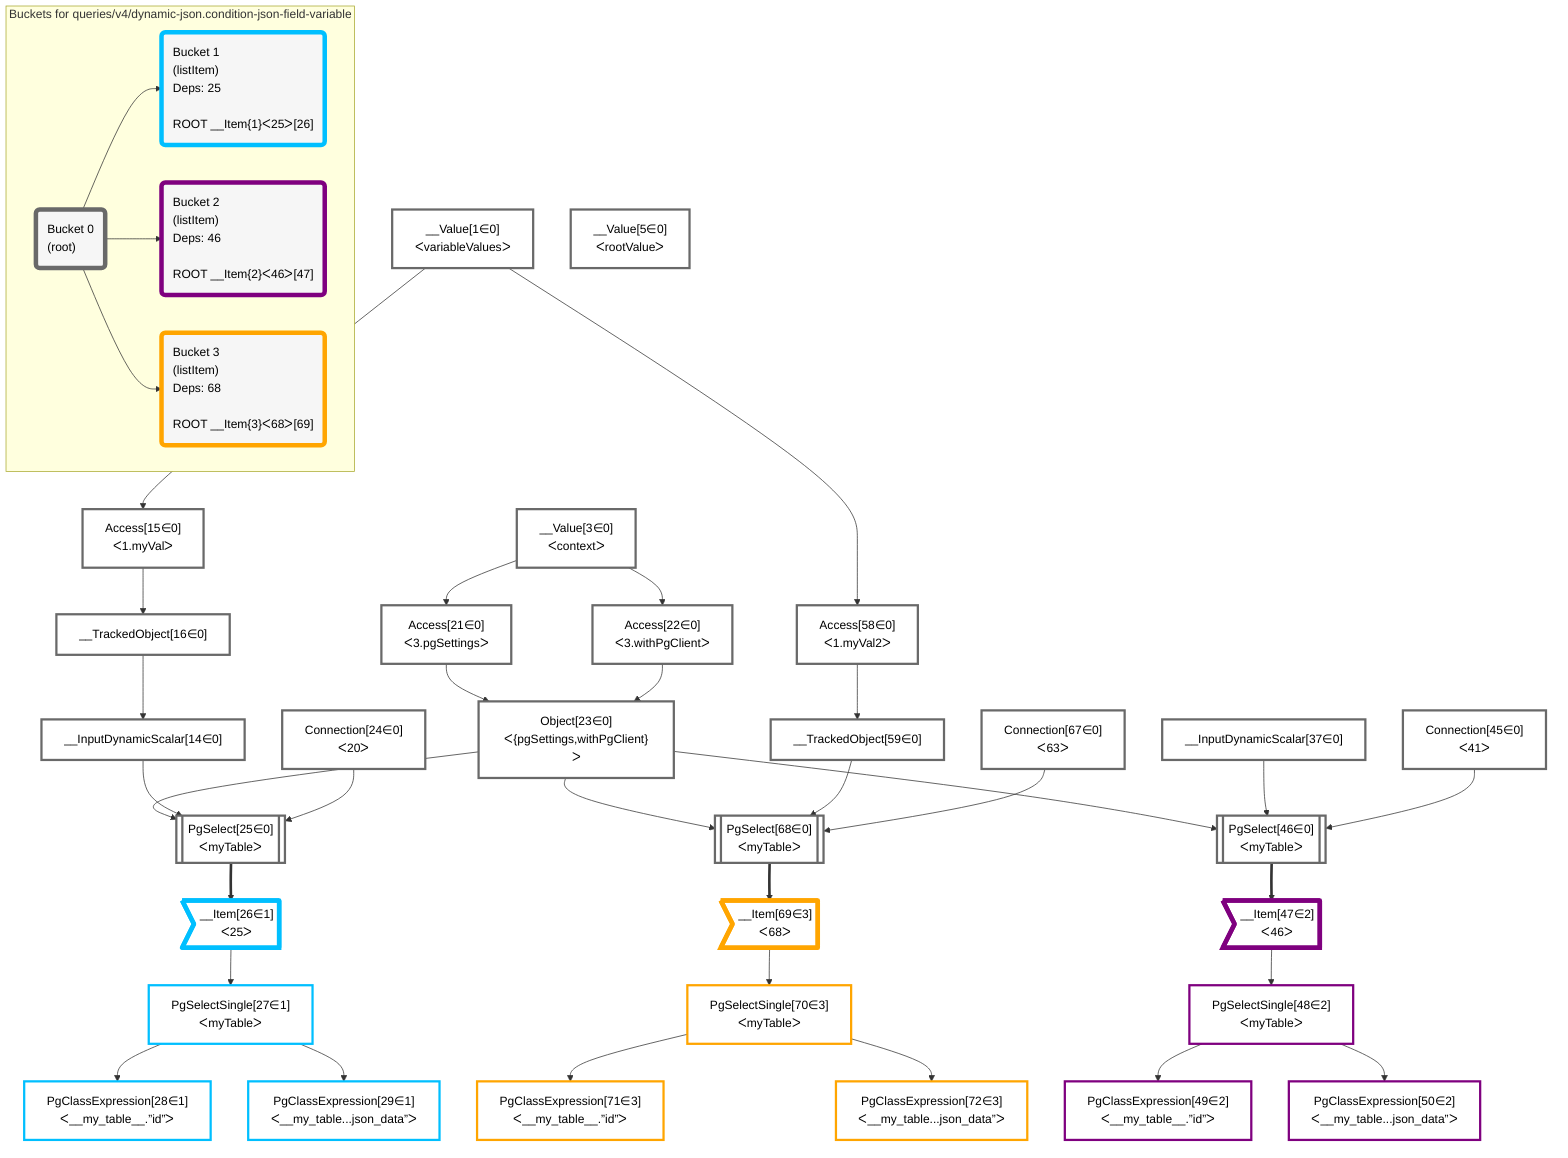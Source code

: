 graph TD
    classDef path fill:#eee,stroke:#000,color:#000
    classDef plan fill:#fff,stroke-width:3px,color:#000
    classDef itemplan fill:#fff,stroke-width:6px,color:#000
    classDef sideeffectplan fill:#f00,stroke-width:6px,color:#000
    classDef bucket fill:#f6f6f6,color:#000,stroke-width:6px,text-align:left


    %% define steps
    __Value1["__Value[1∈0]<br />ᐸvariableValuesᐳ"]:::plan
    __Value3["__Value[3∈0]<br />ᐸcontextᐳ"]:::plan
    __Value5["__Value[5∈0]<br />ᐸrootValueᐳ"]:::plan
    Access15["Access[15∈0]<br />ᐸ1.myValᐳ"]:::plan
    __TrackedObject16["__TrackedObject[16∈0]"]:::plan
    __InputDynamicScalar14["__InputDynamicScalar[14∈0]"]:::plan
    Access21["Access[21∈0]<br />ᐸ3.pgSettingsᐳ"]:::plan
    Access22["Access[22∈0]<br />ᐸ3.withPgClientᐳ"]:::plan
    Object23["Object[23∈0]<br />ᐸ{pgSettings,withPgClient}ᐳ"]:::plan
    Connection24["Connection[24∈0]<br />ᐸ20ᐳ"]:::plan
    PgSelect25[["PgSelect[25∈0]<br />ᐸmyTableᐳ"]]:::plan
    __Item26>"__Item[26∈1]<br />ᐸ25ᐳ"]:::itemplan
    PgSelectSingle27["PgSelectSingle[27∈1]<br />ᐸmyTableᐳ"]:::plan
    PgClassExpression28["PgClassExpression[28∈1]<br />ᐸ__my_table__.”id”ᐳ"]:::plan
    PgClassExpression29["PgClassExpression[29∈1]<br />ᐸ__my_table...json_data”ᐳ"]:::plan
    __InputDynamicScalar37["__InputDynamicScalar[37∈0]"]:::plan
    Connection45["Connection[45∈0]<br />ᐸ41ᐳ"]:::plan
    PgSelect46[["PgSelect[46∈0]<br />ᐸmyTableᐳ"]]:::plan
    __Item47>"__Item[47∈2]<br />ᐸ46ᐳ"]:::itemplan
    PgSelectSingle48["PgSelectSingle[48∈2]<br />ᐸmyTableᐳ"]:::plan
    PgClassExpression49["PgClassExpression[49∈2]<br />ᐸ__my_table__.”id”ᐳ"]:::plan
    PgClassExpression50["PgClassExpression[50∈2]<br />ᐸ__my_table...json_data”ᐳ"]:::plan
    Access58["Access[58∈0]<br />ᐸ1.myVal2ᐳ"]:::plan
    __TrackedObject59["__TrackedObject[59∈0]"]:::plan
    Connection67["Connection[67∈0]<br />ᐸ63ᐳ"]:::plan
    PgSelect68[["PgSelect[68∈0]<br />ᐸmyTableᐳ"]]:::plan
    __Item69>"__Item[69∈3]<br />ᐸ68ᐳ"]:::itemplan
    PgSelectSingle70["PgSelectSingle[70∈3]<br />ᐸmyTableᐳ"]:::plan
    PgClassExpression71["PgClassExpression[71∈3]<br />ᐸ__my_table__.”id”ᐳ"]:::plan
    PgClassExpression72["PgClassExpression[72∈3]<br />ᐸ__my_table...json_data”ᐳ"]:::plan

    %% plan dependencies
    __Value1 --> Access15
    Access15 --> __TrackedObject16
    __TrackedObject16 --> __InputDynamicScalar14
    __Value3 --> Access21
    __Value3 --> Access22
    Access21 & Access22 --> Object23
    Object23 & __InputDynamicScalar14 & Connection24 --> PgSelect25
    PgSelect25 ==> __Item26
    __Item26 --> PgSelectSingle27
    PgSelectSingle27 --> PgClassExpression28
    PgSelectSingle27 --> PgClassExpression29
    Object23 & __InputDynamicScalar37 & Connection45 --> PgSelect46
    PgSelect46 ==> __Item47
    __Item47 --> PgSelectSingle48
    PgSelectSingle48 --> PgClassExpression49
    PgSelectSingle48 --> PgClassExpression50
    __Value1 --> Access58
    Access58 --> __TrackedObject59
    Object23 & __TrackedObject59 & Connection67 --> PgSelect68
    PgSelect68 ==> __Item69
    __Item69 --> PgSelectSingle70
    PgSelectSingle70 --> PgClassExpression71
    PgSelectSingle70 --> PgClassExpression72

    %% plan-to-path relationships

    subgraph "Buckets for queries/v4/dynamic-json.condition-json-field-variable"
    Bucket0("Bucket 0<br />(root)"):::bucket
    classDef bucket0 stroke:#696969
    class Bucket0,__Value1,__Value3,__Value5,__InputDynamicScalar14,Access15,__TrackedObject16,Access21,Access22,Object23,Connection24,PgSelect25,__InputDynamicScalar37,Connection45,PgSelect46,Access58,__TrackedObject59,Connection67,PgSelect68 bucket0
    Bucket1("Bucket 1<br />(listItem)<br />Deps: 25<br /><br />ROOT __Item{1}ᐸ25ᐳ[26]"):::bucket
    classDef bucket1 stroke:#00bfff
    class Bucket1,__Item26,PgSelectSingle27,PgClassExpression28,PgClassExpression29 bucket1
    Bucket2("Bucket 2<br />(listItem)<br />Deps: 46<br /><br />ROOT __Item{2}ᐸ46ᐳ[47]"):::bucket
    classDef bucket2 stroke:#7f007f
    class Bucket2,__Item47,PgSelectSingle48,PgClassExpression49,PgClassExpression50 bucket2
    Bucket3("Bucket 3<br />(listItem)<br />Deps: 68<br /><br />ROOT __Item{3}ᐸ68ᐳ[69]"):::bucket
    classDef bucket3 stroke:#ffa500
    class Bucket3,__Item69,PgSelectSingle70,PgClassExpression71,PgClassExpression72 bucket3
    Bucket0 --> Bucket1 & Bucket2 & Bucket3
    end